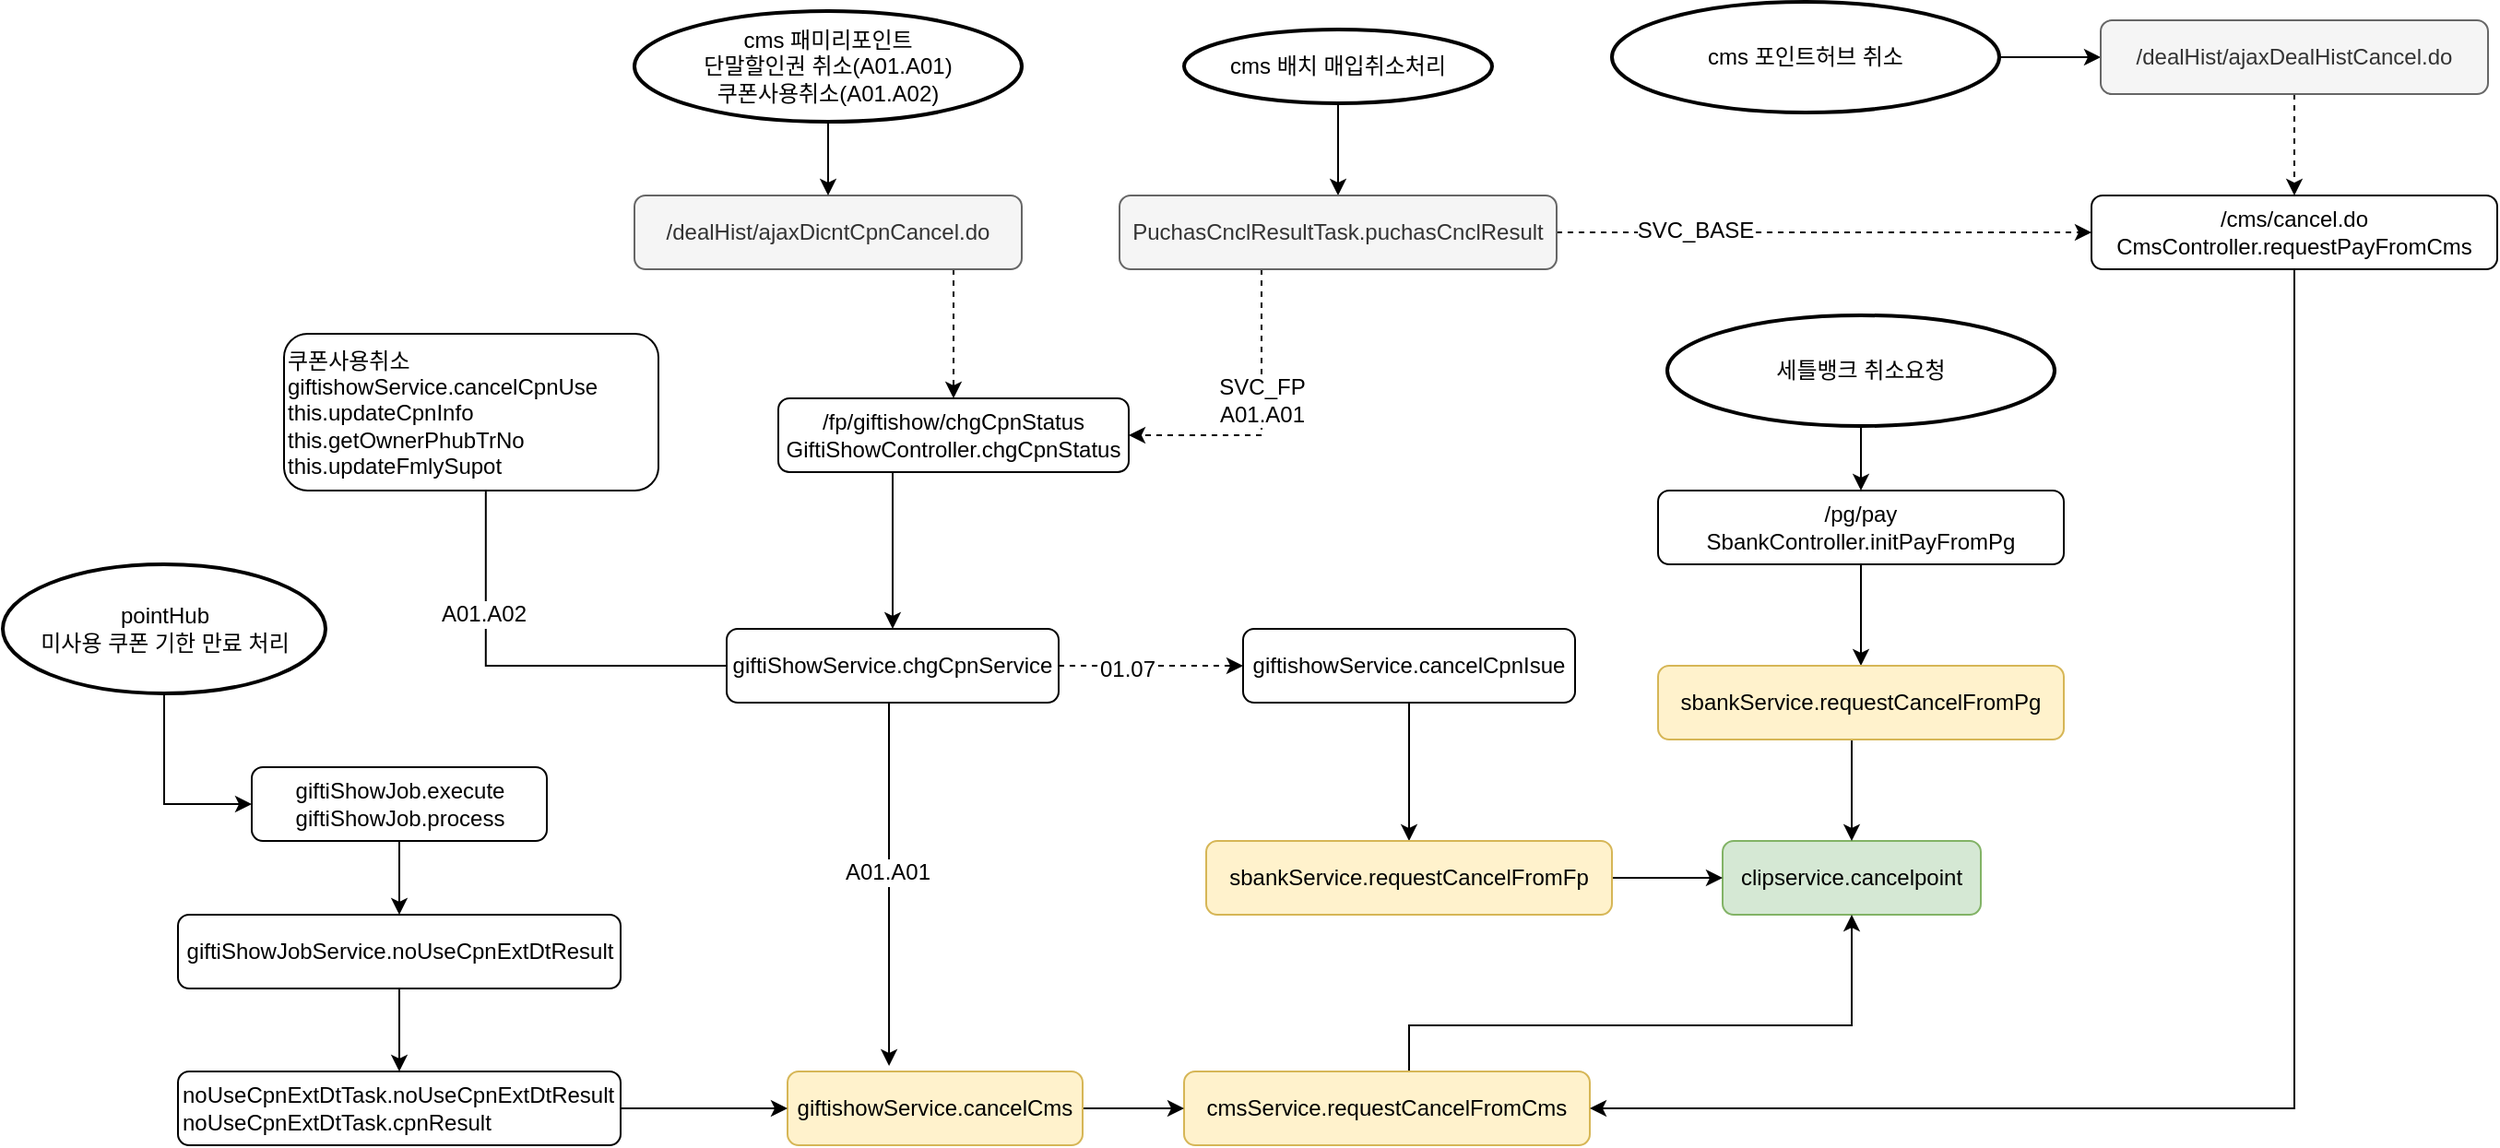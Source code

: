 <mxfile version="10.9.5" type="github"><diagram id="j56BnvHupFJd4PUBF6rJ" name="Page-1"><mxGraphModel dx="2249" dy="1933" grid="1" gridSize="10" guides="1" tooltips="1" connect="1" arrows="1" fold="1" page="1" pageScale="1" pageWidth="827" pageHeight="1169" math="0" shadow="0"><root><mxCell id="0"/><mxCell id="1" parent="0"/><mxCell id="CmkYD_nqg1P4Cg2n0xKE-1" value="clipservice.cancelpoint" style="rounded=1;whiteSpace=wrap;html=1;fontSize=12;fillColor=#d5e8d4;strokeColor=#82b366;" parent="1" vertex="1"><mxGeometry x="740" y="360" width="140" height="40" as="geometry"/></mxCell><mxCell id="wrxA6v308aJTSK91BiZI-77" style="edgeStyle=orthogonalEdgeStyle;rounded=0;orthogonalLoop=1;jettySize=auto;html=1;entryX=0.5;entryY=1;entryDx=0;entryDy=0;strokeColor=#000000;fontSize=12;" edge="1" parent="1" source="wrxA6v308aJTSK91BiZI-1" target="CmkYD_nqg1P4Cg2n0xKE-1"><mxGeometry relative="1" as="geometry"><Array as="points"><mxPoint x="570" y="460"/><mxPoint x="810" y="460"/></Array></mxGeometry></mxCell><mxCell id="wrxA6v308aJTSK91BiZI-1" value="cmsService.requestCancelFromCms" style="rounded=1;whiteSpace=wrap;html=1;fontSize=12;fillColor=#fff2cc;strokeColor=#d6b656;" vertex="1" parent="1"><mxGeometry x="448" y="485" width="220" height="40" as="geometry"/></mxCell><mxCell id="wrxA6v308aJTSK91BiZI-51" style="edgeStyle=orthogonalEdgeStyle;rounded=0;orthogonalLoop=1;jettySize=auto;html=1;entryX=0;entryY=0.5;entryDx=0;entryDy=0;strokeColor=#000000;fontSize=12;" edge="1" parent="1" source="wrxA6v308aJTSK91BiZI-2" target="wrxA6v308aJTSK91BiZI-1"><mxGeometry relative="1" as="geometry"/></mxCell><mxCell id="wrxA6v308aJTSK91BiZI-2" value="giftishowService.cancelCms" style="rounded=1;whiteSpace=wrap;html=1;fontSize=12;fillColor=#fff2cc;strokeColor=#d6b656;" vertex="1" parent="1"><mxGeometry x="233" y="485" width="160" height="40" as="geometry"/></mxCell><mxCell id="wrxA6v308aJTSK91BiZI-9" style="edgeStyle=orthogonalEdgeStyle;rounded=0;orthogonalLoop=1;jettySize=auto;html=1;entryX=0.344;entryY=-0.075;entryDx=0;entryDy=0;fontSize=12;exitX=0.5;exitY=1;exitDx=0;exitDy=0;entryPerimeter=0;" edge="1" parent="1" source="wrxA6v308aJTSK91BiZI-3" target="wrxA6v308aJTSK91BiZI-2"><mxGeometry relative="1" as="geometry"><Array as="points"><mxPoint x="288" y="285"/></Array></mxGeometry></mxCell><mxCell id="wrxA6v308aJTSK91BiZI-88" value="A01.A01" style="text;html=1;resizable=0;points=[];align=center;verticalAlign=middle;labelBackgroundColor=#ffffff;fontSize=12;" vertex="1" connectable="0" parent="wrxA6v308aJTSK91BiZI-9"><mxGeometry x="-0.058" y="-1" relative="1" as="geometry"><mxPoint as="offset"/></mxGeometry></mxCell><mxCell id="wrxA6v308aJTSK91BiZI-48" style="edgeStyle=orthogonalEdgeStyle;rounded=0;orthogonalLoop=1;jettySize=auto;html=1;entryX=0.539;entryY=0.025;entryDx=0;entryDy=0;entryPerimeter=0;strokeColor=#000000;fontSize=12;" edge="1" parent="1" source="wrxA6v308aJTSK91BiZI-3" target="wrxA6v308aJTSK91BiZI-47"><mxGeometry relative="1" as="geometry"/></mxCell><mxCell id="wrxA6v308aJTSK91BiZI-49" value="A01.A02" style="text;html=1;resizable=0;points=[];align=center;verticalAlign=middle;labelBackgroundColor=#ffffff;fontSize=12;" vertex="1" connectable="0" parent="wrxA6v308aJTSK91BiZI-48"><mxGeometry x="0.03" y="2" relative="1" as="geometry"><mxPoint as="offset"/></mxGeometry></mxCell><mxCell id="wrxA6v308aJTSK91BiZI-87" style="edgeStyle=orthogonalEdgeStyle;rounded=0;orthogonalLoop=1;jettySize=auto;html=1;entryX=0;entryY=0.5;entryDx=0;entryDy=0;dashed=1;strokeColor=#000000;fontSize=12;" edge="1" parent="1" source="wrxA6v308aJTSK91BiZI-3" target="wrxA6v308aJTSK91BiZI-67"><mxGeometry relative="1" as="geometry"/></mxCell><mxCell id="wrxA6v308aJTSK91BiZI-89" value="01.07" style="text;html=1;resizable=0;points=[];align=center;verticalAlign=middle;labelBackgroundColor=#ffffff;fontSize=12;" vertex="1" connectable="0" parent="wrxA6v308aJTSK91BiZI-87"><mxGeometry x="-0.26" y="-2" relative="1" as="geometry"><mxPoint as="offset"/></mxGeometry></mxCell><mxCell id="wrxA6v308aJTSK91BiZI-3" value="giftiShowService.chgCpnService" style="rounded=1;whiteSpace=wrap;html=1;fontSize=12;" vertex="1" parent="1"><mxGeometry x="200" y="245" width="180" height="40" as="geometry"/></mxCell><mxCell id="wrxA6v308aJTSK91BiZI-8" style="edgeStyle=orthogonalEdgeStyle;rounded=0;orthogonalLoop=1;jettySize=auto;html=1;fontSize=12;" edge="1" parent="1" source="wrxA6v308aJTSK91BiZI-4" target="wrxA6v308aJTSK91BiZI-3"><mxGeometry relative="1" as="geometry"><Array as="points"><mxPoint x="290" y="180"/><mxPoint x="290" y="180"/></Array></mxGeometry></mxCell><mxCell id="wrxA6v308aJTSK91BiZI-4" value="/fp/giftishow/chgCpnStatus&lt;br&gt;GiftiShowController.chgCpnStatus" style="rounded=1;whiteSpace=wrap;html=1;fontSize=12;" vertex="1" parent="1"><mxGeometry x="228" y="120" width="190" height="40" as="geometry"/></mxCell><mxCell id="wrxA6v308aJTSK91BiZI-7" style="edgeStyle=orthogonalEdgeStyle;rounded=0;orthogonalLoop=1;jettySize=auto;html=1;entryX=0.5;entryY=0;entryDx=0;entryDy=0;fontSize=12;dashed=1;" edge="1" parent="1" source="wrxA6v308aJTSK91BiZI-5" target="wrxA6v308aJTSK91BiZI-4"><mxGeometry relative="1" as="geometry"><Array as="points"><mxPoint x="323" y="80"/><mxPoint x="323" y="80"/></Array></mxGeometry></mxCell><mxCell id="wrxA6v308aJTSK91BiZI-5" value="/dealHist/ajaxDicntCpnCancel.do" style="rounded=1;whiteSpace=wrap;html=1;fontSize=12;fillColor=#f5f5f5;strokeColor=#666666;fontColor=#333333;" vertex="1" parent="1"><mxGeometry x="150" y="10" width="210" height="40" as="geometry"/></mxCell><mxCell id="wrxA6v308aJTSK91BiZI-82" style="edgeStyle=orthogonalEdgeStyle;rounded=0;orthogonalLoop=1;jettySize=auto;html=1;entryX=0.5;entryY=0;entryDx=0;entryDy=0;strokeColor=#000000;fontSize=12;" edge="1" parent="1" source="wrxA6v308aJTSK91BiZI-14" target="wrxA6v308aJTSK91BiZI-15"><mxGeometry relative="1" as="geometry"/></mxCell><mxCell id="wrxA6v308aJTSK91BiZI-14" value="giftiShowJob.execute&lt;br&gt;giftiShowJob.process" style="rounded=1;whiteSpace=wrap;html=1;fontSize=12;" vertex="1" parent="1"><mxGeometry x="-57.5" y="320" width="160" height="40" as="geometry"/></mxCell><mxCell id="wrxA6v308aJTSK91BiZI-81" style="edgeStyle=orthogonalEdgeStyle;rounded=0;orthogonalLoop=1;jettySize=auto;html=1;entryX=0.5;entryY=0;entryDx=0;entryDy=0;strokeColor=#000000;fontSize=12;" edge="1" parent="1" source="wrxA6v308aJTSK91BiZI-15" target="wrxA6v308aJTSK91BiZI-16"><mxGeometry relative="1" as="geometry"/></mxCell><mxCell id="wrxA6v308aJTSK91BiZI-15" value="giftiShowJobService.noUseCpnExtDtResult" style="rounded=1;whiteSpace=wrap;html=1;fontSize=12;" vertex="1" parent="1"><mxGeometry x="-97.5" y="400" width="240" height="40" as="geometry"/></mxCell><mxCell id="wrxA6v308aJTSK91BiZI-18" style="edgeStyle=orthogonalEdgeStyle;rounded=0;orthogonalLoop=1;jettySize=auto;html=1;entryX=0;entryY=0.5;entryDx=0;entryDy=0;fontSize=12;exitX=1;exitY=0.5;exitDx=0;exitDy=0;" edge="1" parent="1" source="wrxA6v308aJTSK91BiZI-16" target="wrxA6v308aJTSK91BiZI-2"><mxGeometry relative="1" as="geometry"/></mxCell><mxCell id="wrxA6v308aJTSK91BiZI-16" value="noUseCpnExtDtTask.noUseCpnExtDtResult&lt;br&gt;noUseCpnExtDtTask.cpnResult" style="rounded=1;whiteSpace=wrap;html=1;fontSize=12;align=left;" vertex="1" parent="1"><mxGeometry x="-97.5" y="485" width="240" height="40" as="geometry"/></mxCell><mxCell id="wrxA6v308aJTSK91BiZI-23" style="edgeStyle=orthogonalEdgeStyle;rounded=0;orthogonalLoop=1;jettySize=auto;html=1;entryX=0.5;entryY=0;entryDx=0;entryDy=0;fontSize=12;" edge="1" parent="1" source="wrxA6v308aJTSK91BiZI-21" target="wrxA6v308aJTSK91BiZI-5"><mxGeometry relative="1" as="geometry"/></mxCell><mxCell id="wrxA6v308aJTSK91BiZI-21" value="&lt;span style=&quot;white-space: normal&quot;&gt;cms 패미리포인트 &lt;br&gt;단말할인권 취소(A01.A01)&lt;br&gt;쿠폰사용취소(A01.A02)&lt;br&gt;&lt;/span&gt;" style="strokeWidth=2;html=1;shape=mxgraph.flowchart.start_1;whiteSpace=wrap;fontSize=12;align=center;" vertex="1" parent="1"><mxGeometry x="150" y="-90" width="210" height="60" as="geometry"/></mxCell><mxCell id="wrxA6v308aJTSK91BiZI-83" style="edgeStyle=orthogonalEdgeStyle;rounded=0;orthogonalLoop=1;jettySize=auto;html=1;entryX=0;entryY=0.5;entryDx=0;entryDy=0;strokeColor=#000000;fontSize=12;" edge="1" parent="1" source="wrxA6v308aJTSK91BiZI-24" target="wrxA6v308aJTSK91BiZI-14"><mxGeometry relative="1" as="geometry"/></mxCell><mxCell id="wrxA6v308aJTSK91BiZI-24" value="pointHub&lt;br&gt;미사용 쿠폰 기한 만료 처리" style="strokeWidth=2;html=1;shape=mxgraph.flowchart.start_1;whiteSpace=wrap;fontSize=12;align=center;" vertex="1" parent="1"><mxGeometry x="-192.5" y="210" width="175" height="70" as="geometry"/></mxCell><mxCell id="wrxA6v308aJTSK91BiZI-84" style="edgeStyle=orthogonalEdgeStyle;rounded=0;orthogonalLoop=1;jettySize=auto;html=1;entryX=0;entryY=0.5;entryDx=0;entryDy=0;strokeColor=#000000;fontSize=12;" edge="1" parent="1" source="wrxA6v308aJTSK91BiZI-26" target="wrxA6v308aJTSK91BiZI-27"><mxGeometry relative="1" as="geometry"/></mxCell><mxCell id="wrxA6v308aJTSK91BiZI-26" value="&lt;span style=&quot;white-space: normal&quot;&gt;cms 포인트허브 취소&lt;/span&gt;" style="strokeWidth=2;html=1;shape=mxgraph.flowchart.start_1;whiteSpace=wrap;fontSize=12;align=center;" vertex="1" parent="1"><mxGeometry x="680" y="-95" width="210" height="60" as="geometry"/></mxCell><mxCell id="wrxA6v308aJTSK91BiZI-86" style="edgeStyle=orthogonalEdgeStyle;rounded=0;orthogonalLoop=1;jettySize=auto;html=1;entryX=0.5;entryY=0;entryDx=0;entryDy=0;strokeColor=#000000;fontSize=12;dashed=1;" edge="1" parent="1" source="wrxA6v308aJTSK91BiZI-27" target="wrxA6v308aJTSK91BiZI-28"><mxGeometry relative="1" as="geometry"/></mxCell><mxCell id="wrxA6v308aJTSK91BiZI-27" value="/dealHist/ajaxDealHistCancel.do" style="rounded=1;whiteSpace=wrap;html=1;fontSize=12;fillColor=#f5f5f5;strokeColor=#666666;fontColor=#333333;" vertex="1" parent="1"><mxGeometry x="945" y="-85" width="210" height="40" as="geometry"/></mxCell><mxCell id="wrxA6v308aJTSK91BiZI-85" style="edgeStyle=orthogonalEdgeStyle;rounded=0;orthogonalLoop=1;jettySize=auto;html=1;entryX=1;entryY=0.5;entryDx=0;entryDy=0;strokeColor=#000000;fontSize=12;" edge="1" parent="1" source="wrxA6v308aJTSK91BiZI-28" target="wrxA6v308aJTSK91BiZI-1"><mxGeometry relative="1" as="geometry"><Array as="points"><mxPoint x="1050" y="505"/></Array></mxGeometry></mxCell><mxCell id="wrxA6v308aJTSK91BiZI-28" value="/cms/cancel.do&lt;br&gt;CmsController.requestPayFromCms" style="rounded=1;whiteSpace=wrap;html=1;fontSize=12;" vertex="1" parent="1"><mxGeometry x="940" y="10" width="220" height="40" as="geometry"/></mxCell><mxCell id="wrxA6v308aJTSK91BiZI-43" style="edgeStyle=orthogonalEdgeStyle;rounded=0;orthogonalLoop=1;jettySize=auto;html=1;strokeColor=#000000;fontSize=12;entryX=0.5;entryY=0;entryDx=0;entryDy=0;" edge="1" parent="1" source="wrxA6v308aJTSK91BiZI-39" target="wrxA6v308aJTSK91BiZI-42"><mxGeometry relative="1" as="geometry"><mxPoint x="760" y="95" as="targetPoint"/></mxGeometry></mxCell><mxCell id="wrxA6v308aJTSK91BiZI-39" value="&lt;span style=&quot;white-space: normal&quot;&gt;세틀뱅크 취소요청&lt;br&gt;&lt;/span&gt;" style="strokeWidth=2;html=1;shape=mxgraph.flowchart.start_1;whiteSpace=wrap;fontSize=12;align=center;" vertex="1" parent="1"><mxGeometry x="710" y="75" width="210" height="60" as="geometry"/></mxCell><mxCell id="wrxA6v308aJTSK91BiZI-45" style="edgeStyle=orthogonalEdgeStyle;rounded=0;orthogonalLoop=1;jettySize=auto;html=1;entryX=0.5;entryY=0;entryDx=0;entryDy=0;strokeColor=#000000;fontSize=12;" edge="1" parent="1" source="wrxA6v308aJTSK91BiZI-42" target="wrxA6v308aJTSK91BiZI-44"><mxGeometry relative="1" as="geometry"/></mxCell><mxCell id="wrxA6v308aJTSK91BiZI-42" value="/pg/pay&lt;br&gt;SbankController.initPayFromPg" style="rounded=1;whiteSpace=wrap;html=1;fontSize=12;" vertex="1" parent="1"><mxGeometry x="705" y="170" width="220" height="40" as="geometry"/></mxCell><mxCell id="wrxA6v308aJTSK91BiZI-76" style="edgeStyle=orthogonalEdgeStyle;rounded=0;orthogonalLoop=1;jettySize=auto;html=1;strokeColor=#000000;fontSize=12;" edge="1" parent="1" source="wrxA6v308aJTSK91BiZI-44" target="CmkYD_nqg1P4Cg2n0xKE-1"><mxGeometry relative="1" as="geometry"><Array as="points"><mxPoint x="810" y="320"/><mxPoint x="810" y="320"/></Array></mxGeometry></mxCell><mxCell id="wrxA6v308aJTSK91BiZI-44" value="sbankService.requestCancelFromPg" style="rounded=1;whiteSpace=wrap;html=1;fontSize=12;fillColor=#fff2cc;strokeColor=#d6b656;" vertex="1" parent="1"><mxGeometry x="705" y="265" width="220" height="40" as="geometry"/></mxCell><mxCell id="wrxA6v308aJTSK91BiZI-47" value="쿠폰사용취소&lt;br&gt;giftishowService.cancelCpnUse&lt;br&gt;this.updateCpnInfo&lt;br&gt;this.getOwnerPhubTrNo&lt;br&gt;this.updateFmlySupot" style="rounded=1;whiteSpace=wrap;html=1;fontSize=12;align=left;" vertex="1" parent="1"><mxGeometry x="-40" y="85" width="203" height="85" as="geometry"/></mxCell><mxCell id="wrxA6v308aJTSK91BiZI-62" style="edgeStyle=orthogonalEdgeStyle;rounded=0;orthogonalLoop=1;jettySize=auto;html=1;entryX=0.5;entryY=0;entryDx=0;entryDy=0;strokeColor=#000000;fontSize=12;" edge="1" parent="1" source="wrxA6v308aJTSK91BiZI-54" target="wrxA6v308aJTSK91BiZI-61"><mxGeometry relative="1" as="geometry"/></mxCell><mxCell id="wrxA6v308aJTSK91BiZI-54" value="&lt;span style=&quot;white-space: normal&quot;&gt;cms 배치 매입취소처리&lt;br&gt;&lt;/span&gt;" style="strokeWidth=2;html=1;shape=mxgraph.flowchart.start_1;whiteSpace=wrap;fontSize=12;align=center;" vertex="1" parent="1"><mxGeometry x="448" y="-80" width="167" height="40" as="geometry"/></mxCell><mxCell id="wrxA6v308aJTSK91BiZI-63" style="edgeStyle=orthogonalEdgeStyle;rounded=0;orthogonalLoop=1;jettySize=auto;html=1;entryX=1;entryY=0.5;entryDx=0;entryDy=0;strokeColor=#000000;fontSize=12;dashed=1;" edge="1" parent="1" source="wrxA6v308aJTSK91BiZI-61" target="wrxA6v308aJTSK91BiZI-4"><mxGeometry relative="1" as="geometry"><Array as="points"><mxPoint x="490" y="140"/></Array></mxGeometry></mxCell><mxCell id="wrxA6v308aJTSK91BiZI-64" value="SVC_FP&lt;br&gt;A01.A01" style="text;html=1;resizable=0;points=[];align=center;verticalAlign=middle;labelBackgroundColor=#ffffff;fontSize=12;" vertex="1" connectable="0" parent="wrxA6v308aJTSK91BiZI-63"><mxGeometry x="-0.121" relative="1" as="geometry"><mxPoint as="offset"/></mxGeometry></mxCell><mxCell id="wrxA6v308aJTSK91BiZI-65" style="edgeStyle=orthogonalEdgeStyle;rounded=0;orthogonalLoop=1;jettySize=auto;html=1;entryX=0;entryY=0.5;entryDx=0;entryDy=0;strokeColor=#000000;fontSize=12;dashed=1;" edge="1" parent="1" source="wrxA6v308aJTSK91BiZI-61" target="wrxA6v308aJTSK91BiZI-28"><mxGeometry relative="1" as="geometry"><Array as="points"><mxPoint x="860" y="30"/><mxPoint x="860" y="30"/></Array></mxGeometry></mxCell><mxCell id="wrxA6v308aJTSK91BiZI-66" value="SVC_BASE" style="text;html=1;resizable=0;points=[];align=center;verticalAlign=middle;labelBackgroundColor=#ffffff;fontSize=12;" vertex="1" connectable="0" parent="wrxA6v308aJTSK91BiZI-65"><mxGeometry x="-0.483" y="1" relative="1" as="geometry"><mxPoint as="offset"/></mxGeometry></mxCell><mxCell id="wrxA6v308aJTSK91BiZI-61" value="PuchasCnclResultTask.puchasCnclResult" style="rounded=1;whiteSpace=wrap;html=1;fontSize=12;fillColor=#f5f5f5;strokeColor=#666666;fontColor=#333333;" vertex="1" parent="1"><mxGeometry x="413" y="10" width="237" height="40" as="geometry"/></mxCell><mxCell id="wrxA6v308aJTSK91BiZI-69" style="edgeStyle=orthogonalEdgeStyle;rounded=0;orthogonalLoop=1;jettySize=auto;html=1;strokeColor=#000000;fontSize=12;" edge="1" parent="1" source="wrxA6v308aJTSK91BiZI-67" target="wrxA6v308aJTSK91BiZI-68"><mxGeometry relative="1" as="geometry"><Array as="points"><mxPoint x="570" y="290"/><mxPoint x="570" y="290"/></Array></mxGeometry></mxCell><mxCell id="wrxA6v308aJTSK91BiZI-70" style="edgeStyle=orthogonalEdgeStyle;rounded=0;orthogonalLoop=1;jettySize=auto;html=1;strokeColor=#000000;fontSize=12;" edge="1" parent="1" source="wrxA6v308aJTSK91BiZI-68" target="CmkYD_nqg1P4Cg2n0xKE-1"><mxGeometry relative="1" as="geometry"/></mxCell><mxCell id="wrxA6v308aJTSK91BiZI-68" value="sbankService.requestCancelFromFp" style="rounded=1;whiteSpace=wrap;html=1;fontSize=12;fillColor=#fff2cc;strokeColor=#d6b656;" vertex="1" parent="1"><mxGeometry x="460" y="360" width="220" height="40" as="geometry"/></mxCell><mxCell id="wrxA6v308aJTSK91BiZI-67" value="giftishowService.cancelCpnIsue" style="rounded=1;whiteSpace=wrap;html=1;fontSize=12;" vertex="1" parent="1"><mxGeometry x="480" y="245" width="180" height="40" as="geometry"/></mxCell></root></mxGraphModel></diagram></mxfile>